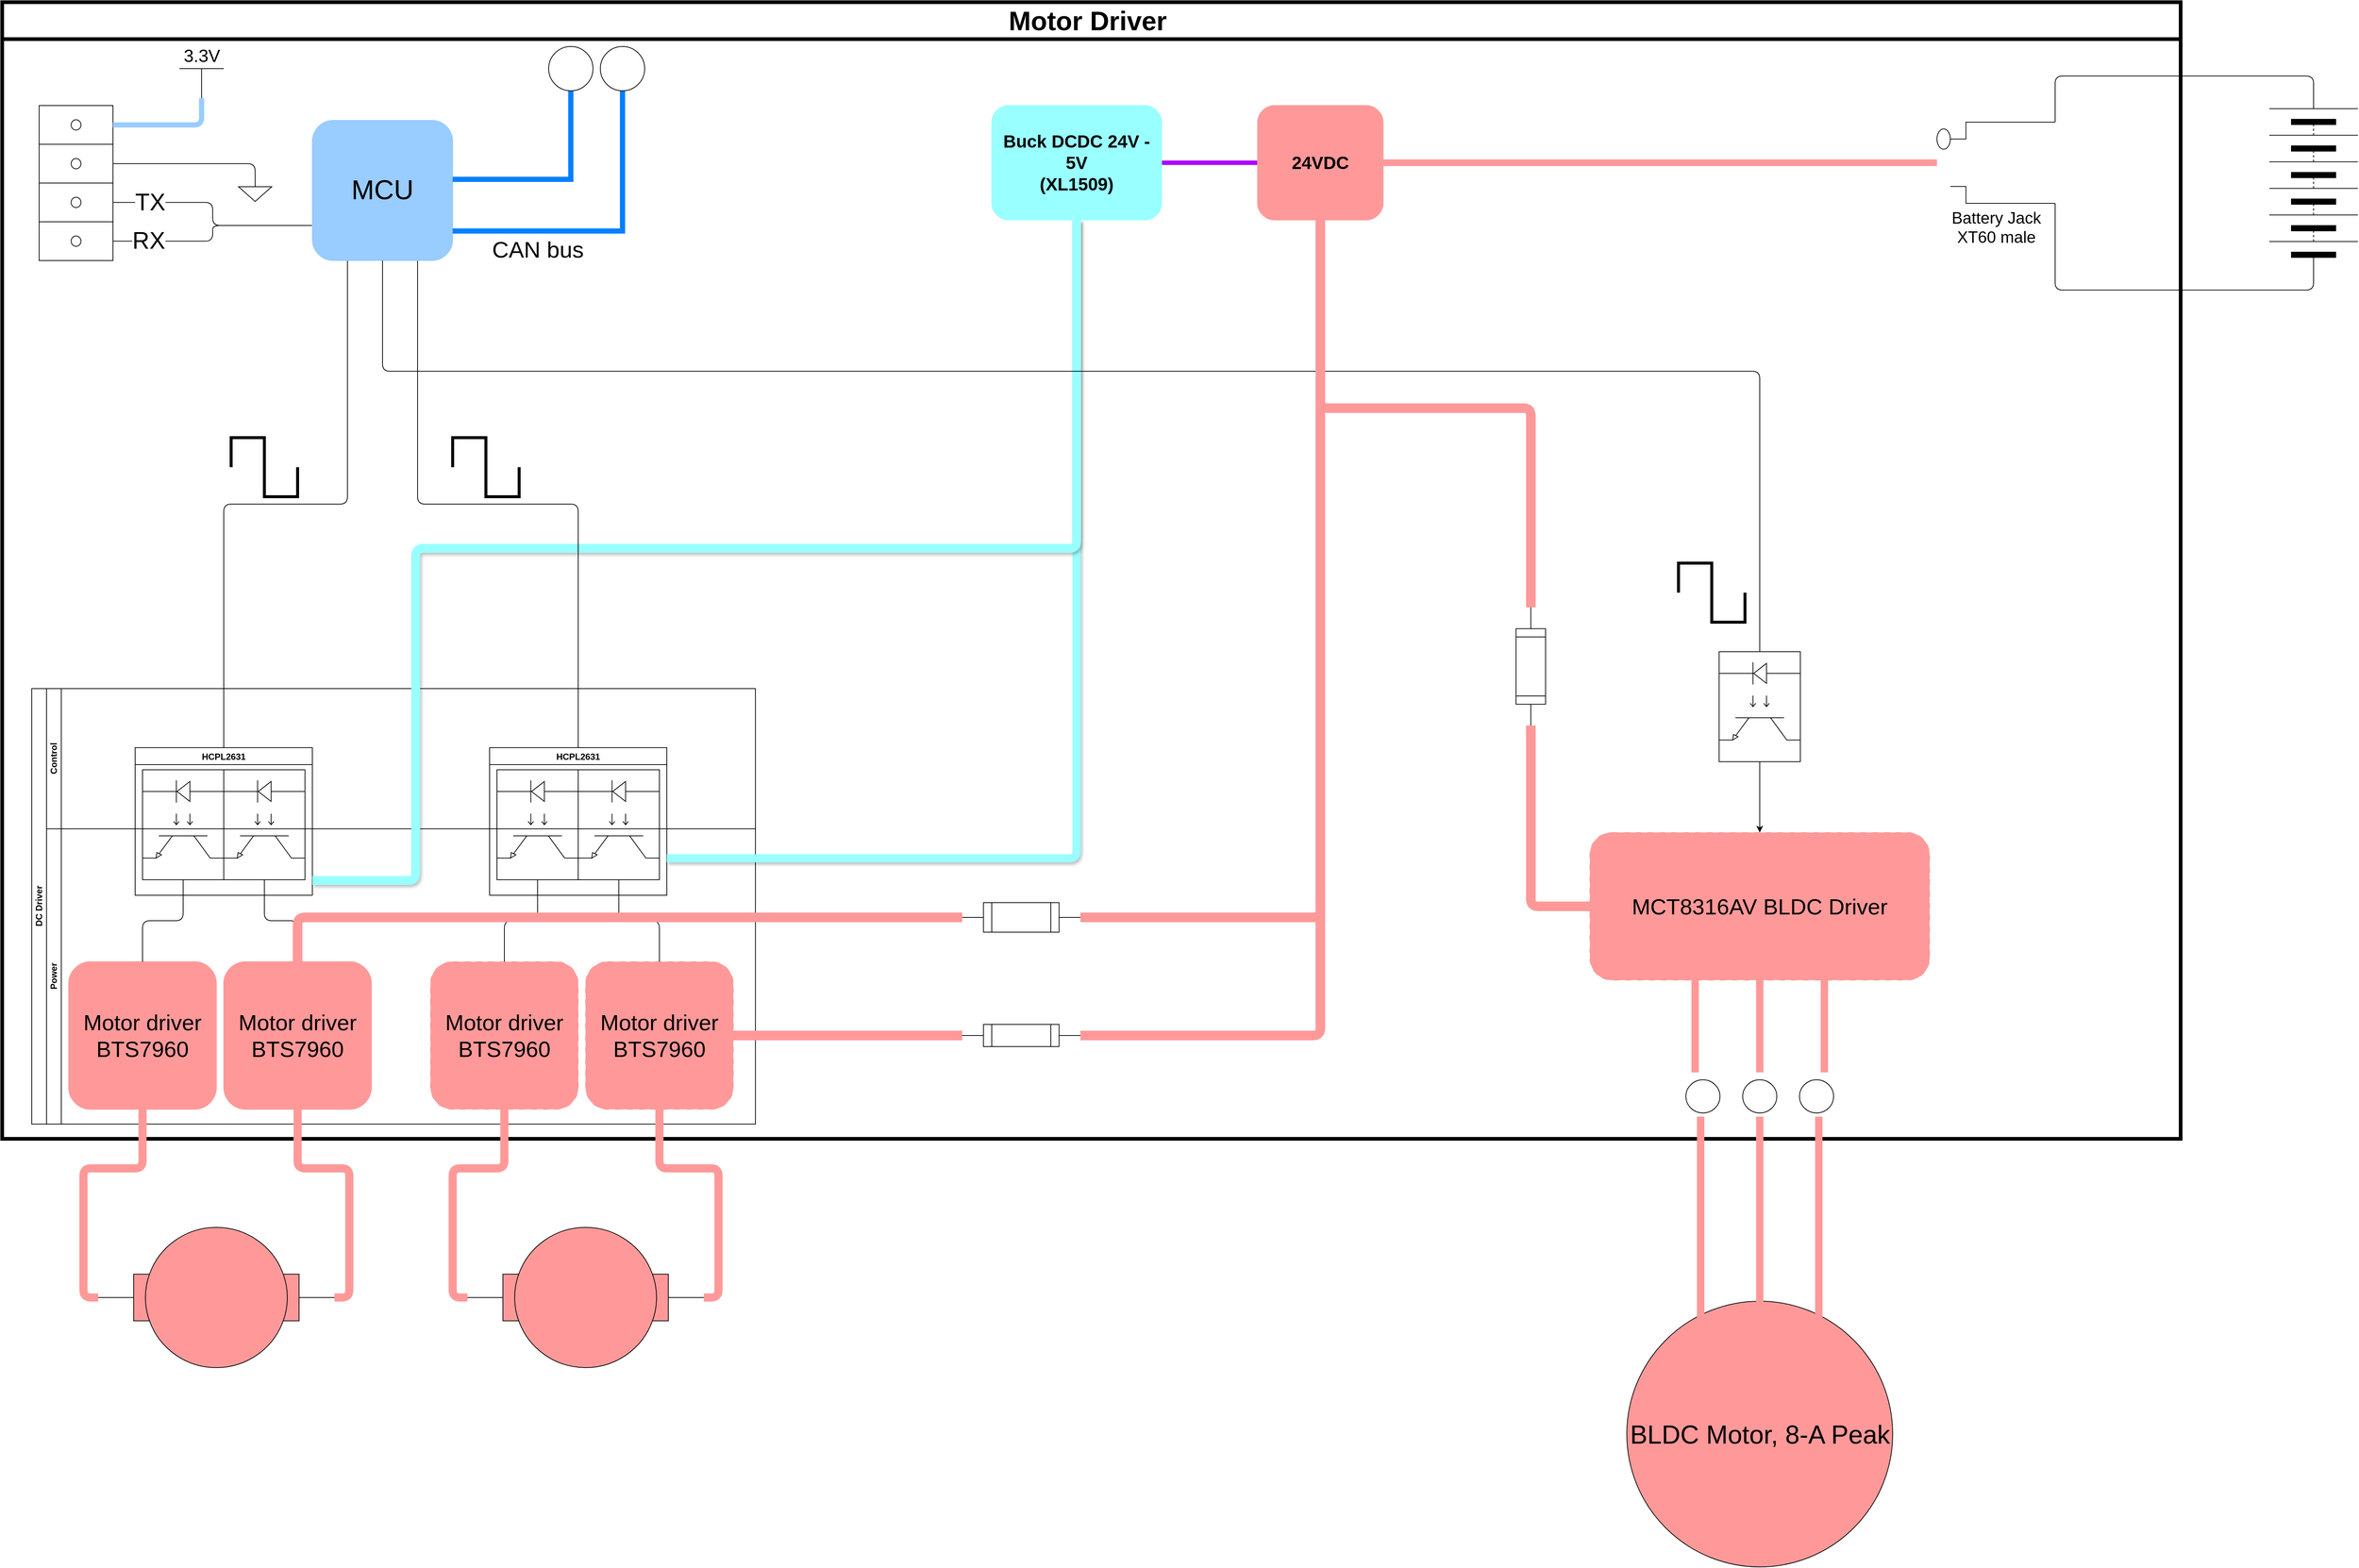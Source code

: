 <mxfile version="21.6.6" type="device">
  <diagram name="Page-1" id="c9OTROWXMZzyj8LRI3VB">
    <mxGraphModel dx="4968" dy="3400" grid="1" gridSize="10" guides="1" tooltips="1" connect="1" arrows="1" fold="1" page="1" pageScale="1" pageWidth="850" pageHeight="1100" math="0" shadow="0">
      <root>
        <mxCell id="0" />
        <mxCell id="1" parent="0" />
        <mxCell id="r3shBmnVNcZUW6U3R0mw-1" value="&lt;font style=&quot;font-size: 36px;&quot;&gt;Motor Driver&amp;nbsp;&lt;/font&gt;" style="swimlane;whiteSpace=wrap;html=1;startSize=50;strokeColor=#000000;strokeWidth=5;" vertex="1" parent="1">
          <mxGeometry x="-170" width="2950" height="1540" as="geometry" />
        </mxCell>
        <mxCell id="r3shBmnVNcZUW6U3R0mw-53" style="edgeStyle=orthogonalEdgeStyle;rounded=1;orthogonalLoop=1;jettySize=auto;html=1;exitX=0.5;exitY=1;exitDx=0;exitDy=0;strokeWidth=13;endArrow=none;endFill=0;strokeColor=#FF9999;entryX=1;entryY=0.5;entryDx=0;entryDy=0;entryPerimeter=0;" edge="1" parent="r3shBmnVNcZUW6U3R0mw-1" source="r3shBmnVNcZUW6U3R0mw-4" target="r3shBmnVNcZUW6U3R0mw-107">
          <mxGeometry relative="1" as="geometry">
            <mxPoint x="1560" y="1400" as="targetPoint" />
            <Array as="points">
              <mxPoint x="1785" y="1400" />
            </Array>
          </mxGeometry>
        </mxCell>
        <mxCell id="r3shBmnVNcZUW6U3R0mw-54" style="edgeStyle=orthogonalEdgeStyle;rounded=1;orthogonalLoop=1;jettySize=auto;html=1;entryX=1;entryY=0.5;entryDx=0;entryDy=0;strokeWidth=6;endArrow=none;endFill=0;strokeColor=#ad03fc;" edge="1" parent="r3shBmnVNcZUW6U3R0mw-1" source="r3shBmnVNcZUW6U3R0mw-4" target="r3shBmnVNcZUW6U3R0mw-40">
          <mxGeometry relative="1" as="geometry" />
        </mxCell>
        <mxCell id="r3shBmnVNcZUW6U3R0mw-4" value="&lt;font style=&quot;font-size: 24px;&quot;&gt;&lt;b&gt;24VDC&lt;/b&gt;&lt;/font&gt;" style="rounded=1;whiteSpace=wrap;html=1;fillColor=#FF9999;strokeColor=#FF9999;" vertex="1" parent="r3shBmnVNcZUW6U3R0mw-1">
          <mxGeometry x="1700" y="140" width="170" height="155" as="geometry" />
        </mxCell>
        <mxCell id="r3shBmnVNcZUW6U3R0mw-7" value="DC Driver" style="swimlane;childLayout=stackLayout;resizeParent=1;resizeParentMax=0;horizontal=0;startSize=20;horizontalStack=0;html=1;" vertex="1" parent="r3shBmnVNcZUW6U3R0mw-1">
          <mxGeometry x="40" y="930" width="980" height="590" as="geometry" />
        </mxCell>
        <mxCell id="r3shBmnVNcZUW6U3R0mw-8" value="Control" style="swimlane;startSize=20;horizontal=0;html=1;" vertex="1" parent="r3shBmnVNcZUW6U3R0mw-7">
          <mxGeometry x="20" width="960" height="190" as="geometry">
            <mxRectangle x="20" width="460" height="30" as="alternateBounds" />
          </mxGeometry>
        </mxCell>
        <UserObject label="HCPL2631" link="https://icdayroi.com/hcpl2631" id="r3shBmnVNcZUW6U3R0mw-35">
          <mxCell style="swimlane;" vertex="1" parent="r3shBmnVNcZUW6U3R0mw-8">
            <mxGeometry x="600" y="80" width="240" height="200" as="geometry" />
          </mxCell>
        </UserObject>
        <UserObject label="" link="https://icdayroi.com/hcpl2631" id="r3shBmnVNcZUW6U3R0mw-36">
          <mxCell style="verticalLabelPosition=bottom;shadow=0;dashed=0;align=center;html=1;verticalAlign=top;shape=mxgraph.electrical.opto_electronics.opto-coupler;direction=south;" vertex="1" parent="r3shBmnVNcZUW6U3R0mw-35">
            <mxGeometry x="10" y="30" width="110" height="149" as="geometry" />
          </mxCell>
        </UserObject>
        <UserObject label="" link="https://icdayroi.com/hcpl2631" id="r3shBmnVNcZUW6U3R0mw-37">
          <mxCell style="verticalLabelPosition=bottom;shadow=0;dashed=0;align=center;html=1;verticalAlign=top;shape=mxgraph.electrical.opto_electronics.opto-coupler;direction=south;" vertex="1" parent="r3shBmnVNcZUW6U3R0mw-35">
            <mxGeometry x="120" y="30" width="110" height="149" as="geometry" />
          </mxCell>
        </UserObject>
        <UserObject label="HCPL2631" link="https://icdayroi.com/hcpl2631" id="r3shBmnVNcZUW6U3R0mw-34">
          <mxCell style="swimlane;startSize=23;" vertex="1" parent="r3shBmnVNcZUW6U3R0mw-8">
            <mxGeometry x="120" y="80" width="240" height="200" as="geometry" />
          </mxCell>
        </UserObject>
        <UserObject label="" link="https://icdayroi.com/hcpl2631" id="r3shBmnVNcZUW6U3R0mw-16">
          <mxCell style="verticalLabelPosition=bottom;shadow=0;dashed=0;align=center;html=1;verticalAlign=top;shape=mxgraph.electrical.opto_electronics.opto-coupler;direction=south;" vertex="1" parent="r3shBmnVNcZUW6U3R0mw-34">
            <mxGeometry x="10" y="30" width="110" height="149" as="geometry" />
          </mxCell>
        </UserObject>
        <UserObject label="" link="https://icdayroi.com/hcpl2631" id="r3shBmnVNcZUW6U3R0mw-27">
          <mxCell style="verticalLabelPosition=bottom;shadow=0;dashed=0;align=center;html=1;verticalAlign=top;shape=mxgraph.electrical.opto_electronics.opto-coupler;direction=south;" vertex="1" parent="r3shBmnVNcZUW6U3R0mw-34">
            <mxGeometry x="120" y="30" width="110" height="149" as="geometry" />
          </mxCell>
        </UserObject>
        <mxCell id="r3shBmnVNcZUW6U3R0mw-9" value="Power" style="swimlane;startSize=20;horizontal=0;html=1;" vertex="1" parent="r3shBmnVNcZUW6U3R0mw-7">
          <mxGeometry x="20" y="190" width="960" height="400" as="geometry" />
        </mxCell>
        <mxCell id="r3shBmnVNcZUW6U3R0mw-14" value="&lt;font style=&quot;font-size: 30px;&quot;&gt;Motor driver&lt;br&gt;BTS7960&lt;/font&gt;" style="rounded=1;whiteSpace=wrap;html=1;fillColor=#FF9999;strokeColor=#FF9999;" vertex="1" parent="r3shBmnVNcZUW6U3R0mw-9">
          <mxGeometry x="30" y="180" width="200" height="200" as="geometry" />
        </mxCell>
        <mxCell id="r3shBmnVNcZUW6U3R0mw-15" value="&lt;font style=&quot;font-size: 30px;&quot;&gt;Motor driver&lt;br&gt;BTS7960&lt;/font&gt;" style="rounded=1;whiteSpace=wrap;html=1;fillColor=#FF9999;strokeColor=#FF9999;" vertex="1" parent="r3shBmnVNcZUW6U3R0mw-9">
          <mxGeometry x="240" y="180" width="200" height="200" as="geometry" />
        </mxCell>
        <mxCell id="r3shBmnVNcZUW6U3R0mw-12" value="&lt;font style=&quot;font-size: 30px;&quot;&gt;Motor driver&lt;br&gt;BTS7960&lt;/font&gt;" style="rounded=1;whiteSpace=wrap;html=1;dashed=1;dashPattern=8 8;fillColor=#FF9999;strokeColor=#FF9999;" vertex="1" parent="r3shBmnVNcZUW6U3R0mw-9">
          <mxGeometry x="520" y="180" width="200" height="200" as="geometry" />
        </mxCell>
        <mxCell id="r3shBmnVNcZUW6U3R0mw-13" value="&lt;font style=&quot;font-size: 30px;&quot;&gt;Motor driver&lt;br style=&quot;border-color: var(--border-color);&quot;&gt;BTS7960&lt;/font&gt;" style="rounded=1;whiteSpace=wrap;html=1;dashed=1;dashPattern=8 8;fillColor=#FF9999;strokeColor=#FF9999;" vertex="1" parent="r3shBmnVNcZUW6U3R0mw-9">
          <mxGeometry x="730" y="180" width="200" height="200" as="geometry" />
        </mxCell>
        <mxCell id="r3shBmnVNcZUW6U3R0mw-17" value="" style="edgeStyle=orthogonalEdgeStyle;orthogonalLoop=1;jettySize=auto;html=1;rounded=1;endArrow=none;endFill=0;" edge="1" parent="r3shBmnVNcZUW6U3R0mw-7" source="r3shBmnVNcZUW6U3R0mw-16" target="r3shBmnVNcZUW6U3R0mw-14">
          <mxGeometry relative="1" as="geometry" />
        </mxCell>
        <mxCell id="r3shBmnVNcZUW6U3R0mw-31" value="" style="edgeStyle=orthogonalEdgeStyle;orthogonalLoop=1;jettySize=auto;html=1;rounded=1;endArrow=none;endFill=0;" edge="1" parent="r3shBmnVNcZUW6U3R0mw-7" source="r3shBmnVNcZUW6U3R0mw-27" target="r3shBmnVNcZUW6U3R0mw-15">
          <mxGeometry relative="1" as="geometry" />
        </mxCell>
        <mxCell id="r3shBmnVNcZUW6U3R0mw-38" style="edgeStyle=orthogonalEdgeStyle;orthogonalLoop=1;jettySize=auto;html=1;rounded=1;endArrow=none;endFill=0;" edge="1" parent="r3shBmnVNcZUW6U3R0mw-7" source="r3shBmnVNcZUW6U3R0mw-36" target="r3shBmnVNcZUW6U3R0mw-12">
          <mxGeometry relative="1" as="geometry" />
        </mxCell>
        <mxCell id="r3shBmnVNcZUW6U3R0mw-39" style="edgeStyle=orthogonalEdgeStyle;orthogonalLoop=1;jettySize=auto;html=1;entryX=0.5;entryY=0;entryDx=0;entryDy=0;rounded=1;endArrow=none;endFill=0;" edge="1" parent="r3shBmnVNcZUW6U3R0mw-7" source="r3shBmnVNcZUW6U3R0mw-37" target="r3shBmnVNcZUW6U3R0mw-13">
          <mxGeometry relative="1" as="geometry" />
        </mxCell>
        <mxCell id="r3shBmnVNcZUW6U3R0mw-55" style="edgeStyle=orthogonalEdgeStyle;rounded=1;orthogonalLoop=1;jettySize=auto;html=1;exitX=0.5;exitY=1;exitDx=0;exitDy=0;entryX=1;entryY=0.75;entryDx=0;entryDy=0;strokeColor=#99FFFF;strokeWidth=11;endArrow=none;endFill=0;shadow=1;" edge="1" parent="r3shBmnVNcZUW6U3R0mw-1" source="r3shBmnVNcZUW6U3R0mw-40" target="r3shBmnVNcZUW6U3R0mw-35">
          <mxGeometry relative="1" as="geometry" />
        </mxCell>
        <mxCell id="r3shBmnVNcZUW6U3R0mw-56" style="edgeStyle=orthogonalEdgeStyle;rounded=1;orthogonalLoop=1;jettySize=auto;html=1;exitX=0.5;exitY=1;exitDx=0;exitDy=0;strokeColor=#99FFFF;endArrow=none;endFill=0;strokeWidth=12;shadow=1;" edge="1" parent="r3shBmnVNcZUW6U3R0mw-1" source="r3shBmnVNcZUW6U3R0mw-40">
          <mxGeometry relative="1" as="geometry">
            <mxPoint x="420" y="1190" as="targetPoint" />
            <Array as="points">
              <mxPoint x="1455" y="740" />
              <mxPoint x="560" y="740" />
              <mxPoint x="560" y="1190" />
              <mxPoint x="420" y="1190" />
            </Array>
          </mxGeometry>
        </mxCell>
        <UserObject label="&lt;font style=&quot;font-size: 24px;&quot;&gt;&lt;b&gt;Buck DCDC 24V - 5V&lt;br&gt;(XL1509)&lt;br&gt;&lt;/b&gt;&lt;/font&gt;" link="https://www.thegioiic.com/xl1509-5-0e1-ic-on-ap-5v-2a-8-soic" id="r3shBmnVNcZUW6U3R0mw-40">
          <mxCell style="rounded=1;whiteSpace=wrap;html=1;fillColor=#99FFFF;strokeColor=#99FFFF;" vertex="1" parent="r3shBmnVNcZUW6U3R0mw-1">
            <mxGeometry x="1340" y="140" width="230" height="155" as="geometry" />
          </mxCell>
        </UserObject>
        <mxCell id="r3shBmnVNcZUW6U3R0mw-52" style="edgeStyle=orthogonalEdgeStyle;rounded=1;orthogonalLoop=1;jettySize=auto;html=1;entryX=1;entryY=0.5;entryDx=0;entryDy=0;endArrow=none;endFill=0;strokeWidth=9;strokeColor=#FF9999;" edge="1" parent="r3shBmnVNcZUW6U3R0mw-1" source="r3shBmnVNcZUW6U3R0mw-49" target="r3shBmnVNcZUW6U3R0mw-4">
          <mxGeometry relative="1" as="geometry" />
        </mxCell>
        <UserObject label="&lt;font style=&quot;font-size: 22px;&quot;&gt;Battery Jack&lt;br style=&quot;border-color: var(--border-color);&quot;&gt;XT60 male&lt;/font&gt;" link="https://dientutuyetnga.com/products/dau-jack-noi-dien-xt60-duc" id="r3shBmnVNcZUW6U3R0mw-49">
          <mxCell style="pointerEvents=1;verticalLabelPosition=bottom;shadow=0;dashed=0;align=center;html=1;verticalAlign=top;shape=mxgraph.electrical.miscellaneous.2_conductor_plug;flipV=1;" vertex="1" parent="r3shBmnVNcZUW6U3R0mw-1">
            <mxGeometry x="2620" y="162.5" width="160" height="110" as="geometry" />
          </mxCell>
        </UserObject>
        <mxCell id="r3shBmnVNcZUW6U3R0mw-94" style="edgeStyle=orthogonalEdgeStyle;rounded=1;orthogonalLoop=1;jettySize=auto;html=1;exitX=1;exitY=0.625;exitDx=0;exitDy=0;exitPerimeter=0;entryX=0;entryY=0.75;entryDx=0;entryDy=0;endArrow=none;endFill=0;" edge="1" parent="r3shBmnVNcZUW6U3R0mw-1" source="r3shBmnVNcZUW6U3R0mw-84" target="r3shBmnVNcZUW6U3R0mw-85">
          <mxGeometry relative="1" as="geometry">
            <mxPoint x="200" y="271.4" as="targetPoint" />
          </mxGeometry>
        </mxCell>
        <mxCell id="r3shBmnVNcZUW6U3R0mw-96" value="TX" style="edgeLabel;html=1;align=center;verticalAlign=middle;resizable=0;points=[];fontSize=32;" vertex="1" connectable="0" parent="r3shBmnVNcZUW6U3R0mw-94">
          <mxGeometry x="-0.764" y="-1" relative="1" as="geometry">
            <mxPoint x="14" y="-2" as="offset" />
          </mxGeometry>
        </mxCell>
        <mxCell id="r3shBmnVNcZUW6U3R0mw-95" style="edgeStyle=orthogonalEdgeStyle;rounded=1;orthogonalLoop=1;jettySize=auto;html=1;exitX=1;exitY=0.875;exitDx=0;exitDy=0;exitPerimeter=0;entryX=0;entryY=0.75;entryDx=0;entryDy=0;endArrow=none;endFill=0;" edge="1" parent="r3shBmnVNcZUW6U3R0mw-1" source="r3shBmnVNcZUW6U3R0mw-84" target="r3shBmnVNcZUW6U3R0mw-85">
          <mxGeometry relative="1" as="geometry" />
        </mxCell>
        <mxCell id="r3shBmnVNcZUW6U3R0mw-97" value="RX" style="edgeLabel;html=1;align=center;verticalAlign=middle;resizable=0;points=[];fontSize=32;" vertex="1" connectable="0" parent="r3shBmnVNcZUW6U3R0mw-95">
          <mxGeometry x="-0.67" y="1" relative="1" as="geometry">
            <mxPoint as="offset" />
          </mxGeometry>
        </mxCell>
        <mxCell id="r3shBmnVNcZUW6U3R0mw-84" value="" style="pointerEvents=1;verticalLabelPosition=bottom;shadow=0;dashed=0;align=center;html=1;verticalAlign=top;shape=mxgraph.electrical.miscellaneous.terminal_board" vertex="1" parent="r3shBmnVNcZUW6U3R0mw-1">
          <mxGeometry x="50" y="140" width="100" height="210" as="geometry" />
        </mxCell>
        <mxCell id="r3shBmnVNcZUW6U3R0mw-89" style="edgeStyle=orthogonalEdgeStyle;rounded=1;orthogonalLoop=1;jettySize=auto;html=1;exitX=0.25;exitY=1;exitDx=0;exitDy=0;entryX=0.5;entryY=0;entryDx=0;entryDy=0;endArrow=none;endFill=0;strokeColor=#000000;" edge="1" parent="r3shBmnVNcZUW6U3R0mw-1" source="r3shBmnVNcZUW6U3R0mw-85" target="r3shBmnVNcZUW6U3R0mw-34">
          <mxGeometry relative="1" as="geometry" />
        </mxCell>
        <mxCell id="r3shBmnVNcZUW6U3R0mw-90" style="edgeStyle=orthogonalEdgeStyle;rounded=1;orthogonalLoop=1;jettySize=auto;html=1;exitX=0.75;exitY=1;exitDx=0;exitDy=0;entryX=0.5;entryY=0;entryDx=0;entryDy=0;endArrow=none;endFill=0;strokeColor=#000000;" edge="1" parent="r3shBmnVNcZUW6U3R0mw-1" source="r3shBmnVNcZUW6U3R0mw-85" target="r3shBmnVNcZUW6U3R0mw-35">
          <mxGeometry relative="1" as="geometry" />
        </mxCell>
        <mxCell id="r3shBmnVNcZUW6U3R0mw-85" value="&lt;font style=&quot;font-size: 37px;&quot;&gt;MCU&lt;/font&gt;" style="rounded=1;whiteSpace=wrap;html=1;strokeColor=#99CCFF;fillColor=#99CCFF;" vertex="1" parent="r3shBmnVNcZUW6U3R0mw-1">
          <mxGeometry x="420" y="160" width="190" height="190" as="geometry" />
        </mxCell>
        <mxCell id="r3shBmnVNcZUW6U3R0mw-91" style="edgeStyle=orthogonalEdgeStyle;rounded=1;orthogonalLoop=1;jettySize=auto;html=1;exitX=0.5;exitY=0;exitDx=0;exitDy=0;exitPerimeter=0;entryX=1;entryY=0.125;entryDx=0;entryDy=0;entryPerimeter=0;endArrow=none;endFill=0;strokeColor=#99CCFF;strokeWidth=7;" edge="1" parent="r3shBmnVNcZUW6U3R0mw-1" source="r3shBmnVNcZUW6U3R0mw-86" target="r3shBmnVNcZUW6U3R0mw-84">
          <mxGeometry relative="1" as="geometry" />
        </mxCell>
        <mxCell id="r3shBmnVNcZUW6U3R0mw-86" value="3.3V" style="verticalLabelPosition=top;verticalAlign=bottom;shape=mxgraph.electrical.signal_sources.vdd;shadow=0;dashed=0;align=center;strokeWidth=1;fontSize=24;html=1;flipV=1;" vertex="1" parent="r3shBmnVNcZUW6U3R0mw-1">
          <mxGeometry x="240" y="90" width="60" height="40" as="geometry" />
        </mxCell>
        <mxCell id="r3shBmnVNcZUW6U3R0mw-93" style="edgeStyle=orthogonalEdgeStyle;rounded=1;orthogonalLoop=1;jettySize=auto;html=1;exitX=0.5;exitY=0;exitDx=0;exitDy=0;exitPerimeter=0;entryX=1;entryY=0.375;entryDx=0;entryDy=0;entryPerimeter=0;endArrow=none;endFill=0;" edge="1" parent="r3shBmnVNcZUW6U3R0mw-1" source="r3shBmnVNcZUW6U3R0mw-92" target="r3shBmnVNcZUW6U3R0mw-84">
          <mxGeometry relative="1" as="geometry" />
        </mxCell>
        <mxCell id="r3shBmnVNcZUW6U3R0mw-92" value="" style="pointerEvents=1;verticalLabelPosition=bottom;shadow=0;dashed=0;align=center;html=1;verticalAlign=top;shape=mxgraph.electrical.signal_sources.signal_ground;direction=east;" vertex="1" parent="r3shBmnVNcZUW6U3R0mw-1">
          <mxGeometry x="320" y="240" width="45" height="30" as="geometry" />
        </mxCell>
        <mxCell id="r3shBmnVNcZUW6U3R0mw-98" value="" style="pointerEvents=1;verticalLabelPosition=bottom;shadow=0;dashed=0;align=center;html=1;verticalAlign=top;shape=mxgraph.electrical.waveforms.square_wave;strokeWidth=4;" vertex="1" parent="r3shBmnVNcZUW6U3R0mw-1">
          <mxGeometry x="310" y="590" width="90" height="80" as="geometry" />
        </mxCell>
        <mxCell id="r3shBmnVNcZUW6U3R0mw-99" value="" style="pointerEvents=1;verticalLabelPosition=bottom;shadow=0;dashed=0;align=center;html=1;verticalAlign=top;shape=mxgraph.electrical.waveforms.square_wave;strokeWidth=4;" vertex="1" parent="r3shBmnVNcZUW6U3R0mw-1">
          <mxGeometry x="610" y="590" width="90" height="80" as="geometry" />
        </mxCell>
        <UserObject label="&lt;span style=&quot;font-size: 30px;&quot;&gt;MCT8316AV BLDC Driver&lt;/span&gt;" link="https://www.ti.com/lit/ds/symlink/mct8316a.pdf" id="r3shBmnVNcZUW6U3R0mw-100">
          <mxCell style="rounded=1;whiteSpace=wrap;html=1;dashed=1;dashPattern=8 8;fillColor=#FF9999;strokeColor=#FF9999;" vertex="1" parent="r3shBmnVNcZUW6U3R0mw-1">
            <mxGeometry x="2150" y="1125" width="460" height="200" as="geometry" />
          </mxCell>
        </UserObject>
        <mxCell id="r3shBmnVNcZUW6U3R0mw-103" style="edgeStyle=orthogonalEdgeStyle;rounded=1;orthogonalLoop=1;jettySize=auto;html=1;endArrow=none;endFill=0;" edge="1" parent="r3shBmnVNcZUW6U3R0mw-1" source="r3shBmnVNcZUW6U3R0mw-101" target="r3shBmnVNcZUW6U3R0mw-85">
          <mxGeometry relative="1" as="geometry">
            <Array as="points">
              <mxPoint x="2380" y="500" />
              <mxPoint x="515" y="500" />
            </Array>
          </mxGeometry>
        </mxCell>
        <mxCell id="r3shBmnVNcZUW6U3R0mw-104" style="edgeStyle=orthogonalEdgeStyle;rounded=0;orthogonalLoop=1;jettySize=auto;html=1;entryX=0.5;entryY=0;entryDx=0;entryDy=0;" edge="1" parent="r3shBmnVNcZUW6U3R0mw-1" source="r3shBmnVNcZUW6U3R0mw-101" target="r3shBmnVNcZUW6U3R0mw-100">
          <mxGeometry relative="1" as="geometry" />
        </mxCell>
        <UserObject label="" link="https://icdayroi.com/hcpl2631" id="r3shBmnVNcZUW6U3R0mw-101">
          <mxCell style="verticalLabelPosition=bottom;shadow=0;dashed=0;align=center;html=1;verticalAlign=top;shape=mxgraph.electrical.opto_electronics.opto-coupler;direction=south;" vertex="1" parent="r3shBmnVNcZUW6U3R0mw-1">
            <mxGeometry x="2325" y="880" width="110" height="149" as="geometry" />
          </mxCell>
        </UserObject>
        <mxCell id="r3shBmnVNcZUW6U3R0mw-105" value="" style="pointerEvents=1;verticalLabelPosition=bottom;shadow=0;dashed=0;align=center;html=1;verticalAlign=top;shape=mxgraph.electrical.waveforms.square_wave;strokeWidth=4;" vertex="1" parent="r3shBmnVNcZUW6U3R0mw-1">
          <mxGeometry x="2270" y="760" width="90" height="80" as="geometry" />
        </mxCell>
        <UserObject label="" link="https://www.thegioiic.com/ruef110-cau-chi-tu-phuc-hoi-30v-1-1a" id="r3shBmnVNcZUW6U3R0mw-107">
          <mxCell style="pointerEvents=1;verticalLabelPosition=bottom;shadow=0;dashed=0;align=center;html=1;verticalAlign=top;shape=mxgraph.electrical.miscellaneous.fuse_1;" vertex="1" parent="r3shBmnVNcZUW6U3R0mw-1">
            <mxGeometry x="1300" y="1385" width="160" height="30" as="geometry" />
          </mxCell>
        </UserObject>
        <mxCell id="r3shBmnVNcZUW6U3R0mw-108" style="edgeStyle=orthogonalEdgeStyle;rounded=1;orthogonalLoop=1;jettySize=auto;html=1;exitX=0;exitY=0.5;exitDx=0;exitDy=0;strokeWidth=13;endArrow=none;endFill=0;strokeColor=#FF9999;entryX=1;entryY=0.5;entryDx=0;entryDy=0;exitPerimeter=0;" edge="1" parent="r3shBmnVNcZUW6U3R0mw-1" source="r3shBmnVNcZUW6U3R0mw-107" target="r3shBmnVNcZUW6U3R0mw-13">
          <mxGeometry relative="1" as="geometry">
            <mxPoint x="1795" y="305" as="sourcePoint" />
            <mxPoint x="1450" y="1410" as="targetPoint" />
            <Array as="points">
              <mxPoint x="1300" y="1400" />
            </Array>
          </mxGeometry>
        </mxCell>
        <UserObject label="" link="https://www.thegioiic.com/ruef110-cau-chi-tu-phuc-hoi-30v-1-1a" id="r3shBmnVNcZUW6U3R0mw-109">
          <mxCell style="pointerEvents=1;verticalLabelPosition=bottom;shadow=0;dashed=0;align=center;html=1;verticalAlign=top;shape=mxgraph.electrical.miscellaneous.fuse_1;" vertex="1" parent="r3shBmnVNcZUW6U3R0mw-1">
            <mxGeometry x="1300" y="1220" width="160" height="40" as="geometry" />
          </mxCell>
        </UserObject>
        <mxCell id="r3shBmnVNcZUW6U3R0mw-110" style="edgeStyle=orthogonalEdgeStyle;rounded=1;orthogonalLoop=1;jettySize=auto;html=1;exitX=0.5;exitY=1;exitDx=0;exitDy=0;strokeWidth=13;endArrow=none;endFill=0;strokeColor=#FF9999;entryX=1;entryY=0.5;entryDx=0;entryDy=0;entryPerimeter=0;" edge="1" parent="r3shBmnVNcZUW6U3R0mw-1" source="r3shBmnVNcZUW6U3R0mw-4" target="r3shBmnVNcZUW6U3R0mw-109">
          <mxGeometry relative="1" as="geometry">
            <mxPoint x="1795" y="305" as="sourcePoint" />
            <mxPoint x="1470" y="1410" as="targetPoint" />
            <Array as="points">
              <mxPoint x="1785" y="1240" />
            </Array>
          </mxGeometry>
        </mxCell>
        <mxCell id="r3shBmnVNcZUW6U3R0mw-114" style="edgeStyle=orthogonalEdgeStyle;rounded=1;orthogonalLoop=1;jettySize=auto;html=1;exitX=0;exitY=0.5;exitDx=0;exitDy=0;strokeWidth=13;endArrow=none;endFill=0;strokeColor=#FF9999;entryX=0.5;entryY=0;entryDx=0;entryDy=0;exitPerimeter=0;" edge="1" parent="r3shBmnVNcZUW6U3R0mw-1" source="r3shBmnVNcZUW6U3R0mw-109" target="r3shBmnVNcZUW6U3R0mw-15">
          <mxGeometry relative="1" as="geometry">
            <mxPoint x="1280" y="1245" as="sourcePoint" />
            <mxPoint x="970" y="1245" as="targetPoint" />
            <Array as="points">
              <mxPoint x="400" y="1240" />
            </Array>
          </mxGeometry>
        </mxCell>
        <UserObject label="" link="https://www.thegioiic.com/uf300-cau-chi-tu-phuc-hoi-30v-3a" id="r3shBmnVNcZUW6U3R0mw-115">
          <mxCell style="pointerEvents=1;verticalLabelPosition=bottom;shadow=0;dashed=0;align=center;html=1;verticalAlign=top;shape=mxgraph.electrical.miscellaneous.fuse_1;direction=south;" vertex="1" parent="r3shBmnVNcZUW6U3R0mw-1">
            <mxGeometry x="2050" y="820" width="40" height="160" as="geometry" />
          </mxCell>
        </UserObject>
        <mxCell id="r3shBmnVNcZUW6U3R0mw-116" style="edgeStyle=orthogonalEdgeStyle;rounded=1;orthogonalLoop=1;jettySize=auto;html=1;exitX=1;exitY=0.5;exitDx=0;exitDy=0;strokeWidth=13;endArrow=none;endFill=0;strokeColor=#FF9999;exitPerimeter=0;entryX=0;entryY=0.5;entryDx=0;entryDy=0;" edge="1" parent="r3shBmnVNcZUW6U3R0mw-1" source="r3shBmnVNcZUW6U3R0mw-115" target="r3shBmnVNcZUW6U3R0mw-100">
          <mxGeometry relative="1" as="geometry">
            <mxPoint x="2250" y="2000" as="sourcePoint" />
            <mxPoint x="1760" y="1760" as="targetPoint" />
            <Array as="points">
              <mxPoint x="2070" y="1225" />
            </Array>
          </mxGeometry>
        </mxCell>
        <mxCell id="r3shBmnVNcZUW6U3R0mw-117" style="edgeStyle=orthogonalEdgeStyle;rounded=1;orthogonalLoop=1;jettySize=auto;html=1;strokeWidth=13;endArrow=none;endFill=0;strokeColor=#FF9999;entryX=0;entryY=0.5;entryDx=0;entryDy=0;entryPerimeter=0;exitX=0.5;exitY=1;exitDx=0;exitDy=0;" edge="1" parent="r3shBmnVNcZUW6U3R0mw-1" source="r3shBmnVNcZUW6U3R0mw-4" target="r3shBmnVNcZUW6U3R0mw-115">
          <mxGeometry relative="1" as="geometry">
            <mxPoint x="1970" y="550" as="sourcePoint" />
            <mxPoint x="2160" y="1235" as="targetPoint" />
            <Array as="points">
              <mxPoint x="1785" y="550" />
              <mxPoint x="2070" y="550" />
            </Array>
          </mxGeometry>
        </mxCell>
        <UserObject label="" link="https://www.thegioiic.com/kf103-3-v-domino-3-chan-thang-5-08mm-300v-10a-han-pcb" id="r3shBmnVNcZUW6U3R0mw-123">
          <mxCell style="verticalLabelPosition=bottom;shadow=0;dashed=0;align=center;html=1;verticalAlign=top;shape=mxgraph.electrical.transmission.terminal_3_phase;pointerEvents=1;" vertex="1" parent="r3shBmnVNcZUW6U3R0mw-1">
            <mxGeometry x="2280" y="1460" width="200" height="45" as="geometry" />
          </mxCell>
        </UserObject>
        <mxCell id="r3shBmnVNcZUW6U3R0mw-124" value="" style="verticalLabelPosition=bottom;shadow=0;dashed=0;align=center;html=1;verticalAlign=top;shape=mxgraph.electrical.transmission.3_line_bus;direction=south;fillColor=#FF9999;strokeWidth=10;strokeColor=#FF9999;" vertex="1" parent="r3shBmnVNcZUW6U3R0mw-1">
          <mxGeometry x="2292.5" y="1310" width="175" height="140" as="geometry" />
        </mxCell>
        <mxCell id="r3shBmnVNcZUW6U3R0mw-127" value="&lt;font style=&quot;font-size: 31px;&quot;&gt;CAN bus&lt;/font&gt;" style="verticalLabelPosition=bottom;shadow=0;dashed=0;align=center;html=1;verticalAlign=top;shape=mxgraph.electrical.transmission.twoLineBusElbow;notch=70;strokeColor=#007FFF;strokeWidth=7;" vertex="1" parent="r3shBmnVNcZUW6U3R0mw-1">
          <mxGeometry x="610" y="120" width="230" height="190" as="geometry" />
        </mxCell>
        <mxCell id="r3shBmnVNcZUW6U3R0mw-128" value="" style="verticalLabelPosition=bottom;shadow=0;dashed=0;align=center;html=1;verticalAlign=top;strokeWidth=1;shape=ellipse;" vertex="1" parent="r3shBmnVNcZUW6U3R0mw-1">
          <mxGeometry x="740" y="60" width="60" height="60" as="geometry" />
        </mxCell>
        <mxCell id="r3shBmnVNcZUW6U3R0mw-129" value="" style="verticalLabelPosition=bottom;shadow=0;dashed=0;align=center;html=1;verticalAlign=top;strokeWidth=1;shape=ellipse;" vertex="1" parent="r3shBmnVNcZUW6U3R0mw-1">
          <mxGeometry x="810" y="60" width="60" height="60" as="geometry" />
        </mxCell>
        <mxCell id="r3shBmnVNcZUW6U3R0mw-42" value="" style="shape=mxgraph.electrical.electro-mechanical.motor_2;html=1;shadow=0;dashed=0;align=center;fontSize=30;strokeWidth=1;fillColor=#FF9999;" vertex="1" parent="1">
          <mxGeometry x="-40" y="1660" width="320" height="190" as="geometry" />
        </mxCell>
        <mxCell id="r3shBmnVNcZUW6U3R0mw-43" style="edgeStyle=orthogonalEdgeStyle;rounded=1;orthogonalLoop=1;jettySize=auto;html=1;entryX=0;entryY=0.5;entryDx=0;entryDy=0;entryPerimeter=0;strokeColor=#FF9999;endArrow=none;endFill=0;strokeWidth=11;" edge="1" parent="1" source="r3shBmnVNcZUW6U3R0mw-14" target="r3shBmnVNcZUW6U3R0mw-42">
          <mxGeometry relative="1" as="geometry" />
        </mxCell>
        <mxCell id="r3shBmnVNcZUW6U3R0mw-44" style="edgeStyle=orthogonalEdgeStyle;rounded=1;orthogonalLoop=1;jettySize=auto;html=1;entryX=1;entryY=0.5;entryDx=0;entryDy=0;entryPerimeter=0;endArrow=none;endFill=0;strokeColor=#FF9999;strokeWidth=11;" edge="1" parent="1" source="r3shBmnVNcZUW6U3R0mw-15" target="r3shBmnVNcZUW6U3R0mw-42">
          <mxGeometry relative="1" as="geometry" />
        </mxCell>
        <mxCell id="r3shBmnVNcZUW6U3R0mw-45" value="" style="shape=mxgraph.electrical.electro-mechanical.motor_2;html=1;shadow=0;dashed=0;align=center;fontSize=30;strokeWidth=1;fillColor=#FF9999;" vertex="1" parent="1">
          <mxGeometry x="460" y="1660" width="320" height="190" as="geometry" />
        </mxCell>
        <mxCell id="r3shBmnVNcZUW6U3R0mw-46" style="edgeStyle=orthogonalEdgeStyle;rounded=1;orthogonalLoop=1;jettySize=auto;html=1;entryX=0;entryY=0.5;entryDx=0;entryDy=0;entryPerimeter=0;endArrow=none;endFill=0;strokeColor=#FF9999;strokeWidth=11;" edge="1" parent="1" source="r3shBmnVNcZUW6U3R0mw-12" target="r3shBmnVNcZUW6U3R0mw-45">
          <mxGeometry relative="1" as="geometry" />
        </mxCell>
        <mxCell id="r3shBmnVNcZUW6U3R0mw-47" style="edgeStyle=orthogonalEdgeStyle;rounded=1;orthogonalLoop=1;jettySize=auto;html=1;exitX=0.5;exitY=1;exitDx=0;exitDy=0;entryX=1;entryY=0.5;entryDx=0;entryDy=0;entryPerimeter=0;endArrow=none;endFill=0;strokeColor=#FF9999;strokeWidth=11;" edge="1" parent="1" source="r3shBmnVNcZUW6U3R0mw-13" target="r3shBmnVNcZUW6U3R0mw-45">
          <mxGeometry relative="1" as="geometry" />
        </mxCell>
        <mxCell id="r3shBmnVNcZUW6U3R0mw-50" style="edgeStyle=orthogonalEdgeStyle;rounded=1;orthogonalLoop=1;jettySize=auto;html=1;exitX=1;exitY=0.5;exitDx=0;exitDy=0;entryX=1;entryY=1;entryDx=0;entryDy=0;entryPerimeter=0;endArrow=none;endFill=0;" edge="1" parent="1" source="r3shBmnVNcZUW6U3R0mw-48" target="r3shBmnVNcZUW6U3R0mw-49">
          <mxGeometry relative="1" as="geometry" />
        </mxCell>
        <mxCell id="r3shBmnVNcZUW6U3R0mw-51" style="edgeStyle=orthogonalEdgeStyle;rounded=1;orthogonalLoop=1;jettySize=auto;html=1;exitX=0;exitY=0.5;exitDx=0;exitDy=0;entryX=1;entryY=0;entryDx=0;entryDy=0;entryPerimeter=0;endArrow=none;endFill=0;" edge="1" parent="1" source="r3shBmnVNcZUW6U3R0mw-48" target="r3shBmnVNcZUW6U3R0mw-49">
          <mxGeometry relative="1" as="geometry" />
        </mxCell>
        <mxCell id="r3shBmnVNcZUW6U3R0mw-48" value="" style="pointerEvents=1;verticalLabelPosition=bottom;shadow=0;dashed=0;align=center;html=1;verticalAlign=top;shape=mxgraph.electrical.miscellaneous.batteryStack;direction=north;" vertex="1" parent="1">
          <mxGeometry x="2900" y="120" width="120" height="250" as="geometry" />
        </mxCell>
        <UserObject label="BLDC Motor, 8-A Peak" link="https://vi.aliexpress.com/item/1005005794213490.html?spm=a2g0o.productlist.main.1.6fd44b7cn6gXFd&amp;algo_pvid=f77d81cf-58cd-4d13-a10c-4db051c6a217&amp;algo_exp_id=f77d81cf-58cd-4d13-a10c-4db051c6a217-0&amp;pdp_npi=3%40dis%21VND%21805319%21805319.0%21%21%2134.00%21%21%402101f4a116909596688433095eccd7%2112000034377603251%21sea%21VN%210&amp;curPageLogUid=RS0Ed1OPj0hs" id="r3shBmnVNcZUW6U3R0mw-121">
          <mxCell style="verticalLabelPosition=middle;shadow=0;dashed=0;align=center;html=1;verticalAlign=middle;strokeWidth=1;shape=ellipse;aspect=fixed;fontSize=35;fillColor=#FF9999;" vertex="1" parent="1">
            <mxGeometry x="2030" y="1760" width="360" height="360" as="geometry" />
          </mxCell>
        </UserObject>
        <mxCell id="r3shBmnVNcZUW6U3R0mw-122" value="" style="verticalLabelPosition=bottom;shadow=0;dashed=0;align=center;html=1;verticalAlign=top;shape=mxgraph.electrical.transmission.3_line_bus;direction=south;fillColor=#FF9999;strokeWidth=10;strokeColor=#FF9999;" vertex="1" parent="1">
          <mxGeometry x="2130" y="1510" width="160" height="300" as="geometry" />
        </mxCell>
      </root>
    </mxGraphModel>
  </diagram>
</mxfile>
